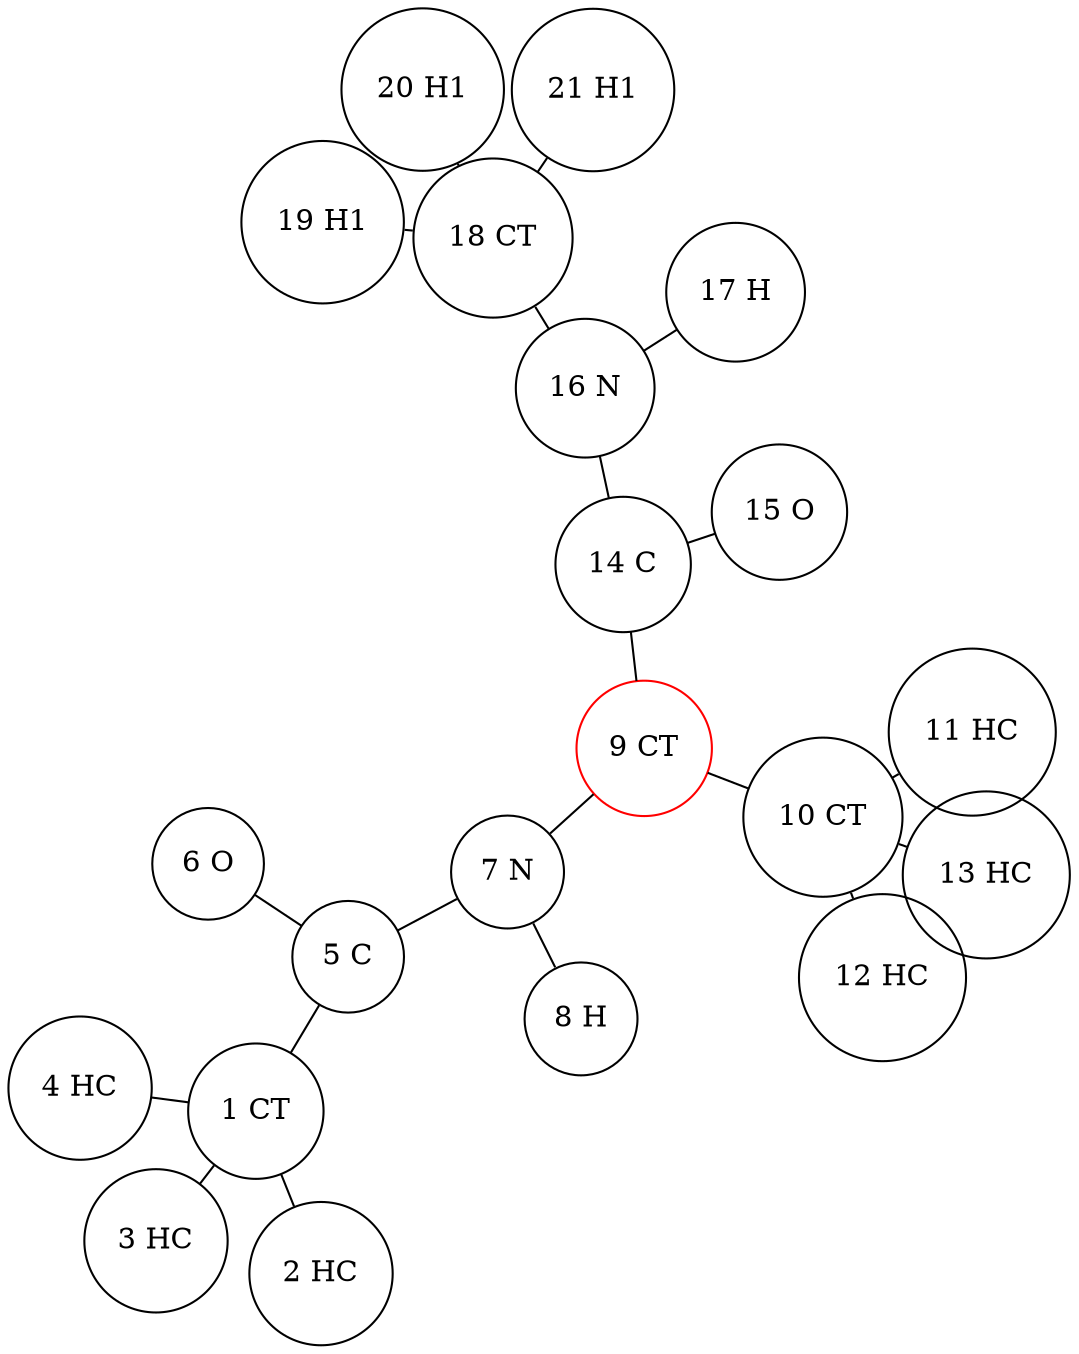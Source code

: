 
        graph G {
          layout=neato
          overlap=true
          node [shape="circle"]
    "1 CT"  -- "2 HC" ;
"1 CT"  -- "3 HC" ;
"1 CT"  -- "4 HC" ;
"1 CT"  -- "5 C" ;
"5 C"  -- "6 O" ;
"5 C"  -- "7 N" ;
"7 N"  -- "8 H" ;
"7 N"  -- "9 CT" ;
"9 CT"  [color="red"]
"9 CT"  -- "10 CT" ;
"9 CT"  [color="red"]
"9 CT"  -- "14 C" ;
"9 CT"  [color="red"]
"10 CT"  -- "11 HC" ;
"10 CT"  -- "12 HC" ;
"10 CT"  -- "13 HC" ;
"14 C"  -- "15 O" ;
"14 C"  -- "16 N" ;
"16 N"  -- "17 H" ;
"16 N"  -- "18 CT" ;
"18 CT"  -- "19 H1" ;
"18 CT"  -- "20 H1" ;
"18 CT"  -- "21 H1" ;
        }
    